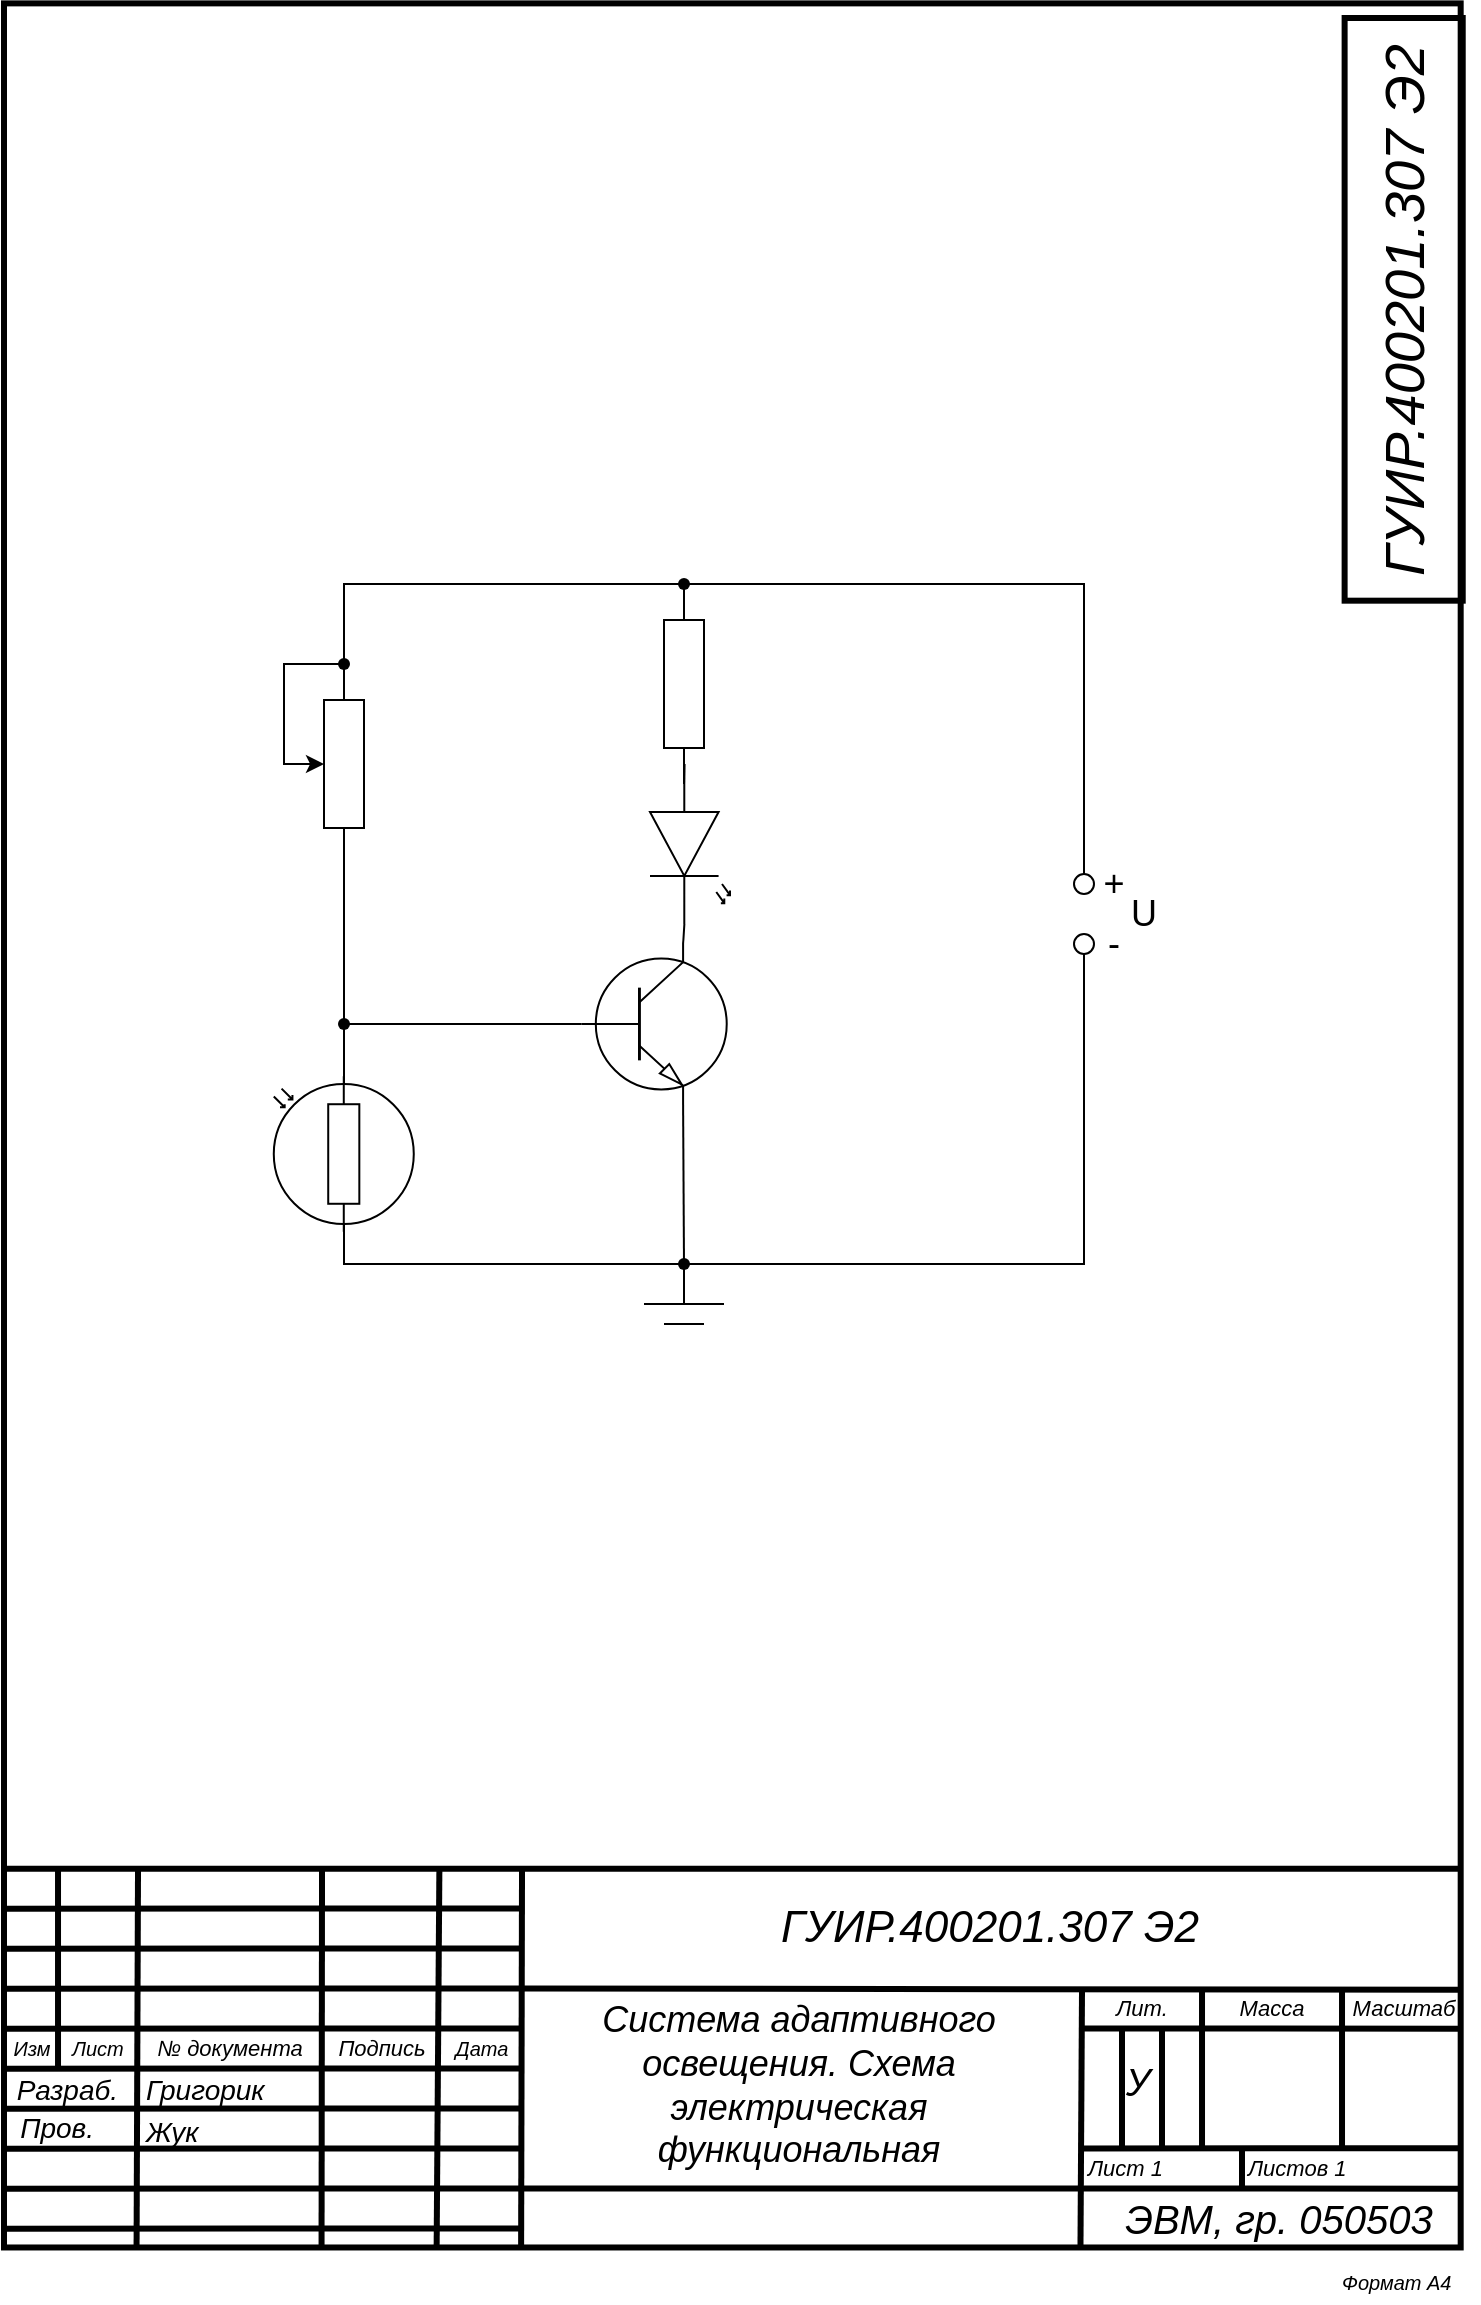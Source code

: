 <mxfile version="20.3.0" type="device"><diagram id="VF8pdzyM7ZL6L7GHboUC" name="Page-1"><mxGraphModel dx="2026" dy="1229" grid="1" gridSize="10" guides="0" tooltips="1" connect="1" arrows="1" fold="1" page="1" pageScale="1" pageWidth="827" pageHeight="1169" math="0" shadow="0"><root><mxCell id="0"/><mxCell id="1" parent="0"/><mxCell id="xArmvLwuSE5IhkVtCujg-1" value="" style="rounded=0;whiteSpace=wrap;html=1;strokeWidth=3;fillColor=none;container=0;" vertex="1" parent="1"><mxGeometry x="40.0" y="19.69" width="728.34" height="1122.05" as="geometry"/></mxCell><mxCell id="xArmvLwuSE5IhkVtCujg-2" style="vsdxID=165;edgeStyle=none;startArrow=none;endArrow=none;startSize=5;endSize=5;strokeWidth=3;strokeColor=#000000;spacingTop=-1;spacingBottom=-1;spacingLeft=-1;spacingRight=-1;verticalAlign=middle;html=1;labelBackgroundColor=#ffffff;rounded=0;" edge="1" parent="1"><mxGeometry relative="1" as="geometry"><Array as="points"/><mxPoint x="67.01" y="952.2" as="sourcePoint"/><mxPoint x="67.01" y="1052.2" as="targetPoint"/></mxGeometry></mxCell><mxCell id="xArmvLwuSE5IhkVtCujg-3" style="vsdxID=163;edgeStyle=none;startArrow=none;endArrow=none;startSize=5;endSize=5;strokeColor=#000000;spacingTop=-1;spacingBottom=-1;spacingLeft=-1;spacingRight=-1;verticalAlign=middle;html=1;labelBackgroundColor=#ffffff;rounded=0;strokeWidth=3;" edge="1" parent="1"><mxGeometry relative="1" as="geometry"><mxPoint as="offset"/><Array as="points"/><mxPoint x="41.28" y="1132.32" as="sourcePoint"/><mxPoint x="299.01" y="1132.2" as="targetPoint"/></mxGeometry></mxCell><mxCell id="xArmvLwuSE5IhkVtCujg-4" style="vsdxID=162;edgeStyle=none;startArrow=none;endArrow=none;startSize=5;endSize=5;strokeColor=#000000;spacingTop=-1;spacingBottom=-1;spacingLeft=-1;spacingRight=-1;verticalAlign=middle;html=1;labelBackgroundColor=#ffffff;rounded=0;strokeWidth=3;" edge="1" parent="1"><mxGeometry relative="1" as="geometry"><mxPoint as="offset"/><Array as="points"/><mxPoint x="41.28" y="1112.32" as="sourcePoint"/><mxPoint x="300.01" y="1112.2" as="targetPoint"/></mxGeometry></mxCell><mxCell id="xArmvLwuSE5IhkVtCujg-5" style="vsdxID=161;edgeStyle=none;startArrow=none;endArrow=none;startSize=5;endSize=5;strokeColor=#000000;spacingTop=-1;spacingBottom=-1;spacingLeft=-1;spacingRight=-1;verticalAlign=middle;html=1;labelBackgroundColor=#ffffff;rounded=0;strokeWidth=3;" edge="1" parent="1"><mxGeometry relative="1" as="geometry"><mxPoint as="offset"/><Array as="points"/><mxPoint x="41.28" y="1092.32" as="sourcePoint"/><mxPoint x="299.01" y="1092.2" as="targetPoint"/></mxGeometry></mxCell><mxCell id="xArmvLwuSE5IhkVtCujg-6" style="vsdxID=160;edgeStyle=none;startArrow=none;endArrow=none;startSize=5;endSize=5;strokeColor=#000000;spacingTop=-1;spacingBottom=-1;spacingLeft=-1;spacingRight=-1;verticalAlign=middle;html=1;labelBackgroundColor=#ffffff;rounded=0;strokeWidth=3;" edge="1" parent="1"><mxGeometry relative="1" as="geometry"><mxPoint as="offset"/><Array as="points"/><mxPoint x="41.28" y="1072.32" as="sourcePoint"/><mxPoint x="299.01" y="1072.2" as="targetPoint"/></mxGeometry></mxCell><mxCell id="xArmvLwuSE5IhkVtCujg-7" style="vsdxID=159;edgeStyle=none;startArrow=none;endArrow=none;startSize=5;endSize=5;strokeWidth=3;strokeColor=#000000;spacingTop=-1;spacingBottom=-1;spacingLeft=-1;spacingRight=-1;verticalAlign=middle;html=1;labelBackgroundColor=#ffffff;rounded=0;" edge="1" parent="1"><mxGeometry relative="1" as="geometry"><mxPoint as="offset"/><Array as="points"/><mxPoint x="41.28" y="1052.32" as="sourcePoint"/><mxPoint x="299.01" y="1052.2" as="targetPoint"/></mxGeometry></mxCell><mxCell id="xArmvLwuSE5IhkVtCujg-8" style="vsdxID=158;edgeStyle=none;startArrow=none;endArrow=none;startSize=5;endSize=5;strokeWidth=3;strokeColor=#000000;spacingTop=-1;spacingBottom=-1;spacingLeft=-1;spacingRight=-1;verticalAlign=middle;html=1;labelBackgroundColor=#ffffff;rounded=0;" edge="1" parent="1"><mxGeometry relative="1" as="geometry"><mxPoint as="offset"/><Array as="points"/><mxPoint x="41.28" y="1032.32" as="sourcePoint"/><mxPoint x="299.01" y="1032.2" as="targetPoint"/></mxGeometry></mxCell><mxCell id="xArmvLwuSE5IhkVtCujg-9" style="vsdxID=157;edgeStyle=none;startArrow=none;endArrow=none;startSize=5;endSize=5;strokeColor=#000000;spacingTop=-1;spacingBottom=-1;spacingLeft=-1;spacingRight=-1;verticalAlign=middle;html=1;labelBackgroundColor=#ffffff;rounded=0;strokeWidth=3;" edge="1" parent="1"><mxGeometry relative="1" as="geometry"><mxPoint as="offset"/><Array as="points"/><mxPoint x="41.28" y="1012.32" as="sourcePoint"/><mxPoint x="299.01" y="1012.2" as="targetPoint"/></mxGeometry></mxCell><mxCell id="xArmvLwuSE5IhkVtCujg-10" style="vsdxID=156;edgeStyle=none;startArrow=none;endArrow=none;startSize=5;endSize=5;strokeColor=#000000;spacingTop=-1;spacingBottom=-1;spacingLeft=-1;spacingRight=-1;verticalAlign=middle;html=1;labelBackgroundColor=#ffffff;rounded=0;strokeWidth=3;" edge="1" parent="1"><mxGeometry relative="1" as="geometry"><mxPoint as="offset"/><Array as="points"/><mxPoint x="41.28" y="992.32" as="sourcePoint"/><mxPoint x="299.01" y="992.2" as="targetPoint"/></mxGeometry></mxCell><mxCell id="xArmvLwuSE5IhkVtCujg-11" style="vsdxID=155;edgeStyle=none;startArrow=none;endArrow=none;startSize=5;endSize=5;strokeColor=#000000;spacingTop=-1;spacingBottom=-1;spacingLeft=-1;spacingRight=-1;verticalAlign=middle;html=1;labelBackgroundColor=#ffffff;rounded=0;strokeWidth=3;" edge="1" parent="1"><mxGeometry relative="1" as="geometry"><mxPoint as="offset"/><Array as="points"/><mxPoint x="41.28" y="972.32" as="sourcePoint"/><mxPoint x="299.01" y="972.2" as="targetPoint"/></mxGeometry></mxCell><mxCell id="xArmvLwuSE5IhkVtCujg-12" style="vsdxID=154;edgeStyle=none;startArrow=none;endArrow=none;startSize=5;endSize=5;strokeWidth=3;strokeColor=#000000;spacingTop=-1;spacingBottom=-1;spacingLeft=-1;spacingRight=-1;verticalAlign=middle;html=1;labelBackgroundColor=#ffffff;rounded=0;entryX=0.091;entryY=1;entryDx=0;entryDy=0;entryPerimeter=0;" edge="1" parent="1" target="xArmvLwuSE5IhkVtCujg-1"><mxGeometry relative="1" as="geometry"><Array as="points"/><mxPoint x="107.01" y="952.2" as="sourcePoint"/><mxPoint x="107.28" y="1157.32" as="targetPoint"/></mxGeometry></mxCell><mxCell id="xArmvLwuSE5IhkVtCujg-13" style="vsdxID=153;edgeStyle=none;startArrow=none;endArrow=none;startSize=5;endSize=5;strokeWidth=3;strokeColor=#000000;spacingTop=-1;spacingBottom=-1;spacingLeft=-1;spacingRight=-1;verticalAlign=middle;html=1;labelBackgroundColor=#ffffff;rounded=0;entryX=0.218;entryY=0.999;entryDx=0;entryDy=0;entryPerimeter=0;" edge="1" parent="1" target="xArmvLwuSE5IhkVtCujg-1"><mxGeometry relative="1" as="geometry"><Array as="points"/><mxPoint x="199.01" y="952.2" as="sourcePoint"/><mxPoint x="199.28" y="1154.32" as="targetPoint"/></mxGeometry></mxCell><mxCell id="xArmvLwuSE5IhkVtCujg-14" style="vsdxID=152;edgeStyle=none;startArrow=none;endArrow=none;startSize=5;endSize=5;strokeWidth=3;strokeColor=#000000;spacingTop=-1;spacingBottom=-1;spacingLeft=-1;spacingRight=-1;verticalAlign=middle;html=1;labelBackgroundColor=#ffffff;rounded=0;entryX=0.297;entryY=1;entryDx=0;entryDy=0;entryPerimeter=0;" edge="1" parent="1" target="xArmvLwuSE5IhkVtCujg-1"><mxGeometry relative="1" as="geometry"><Array as="points"/><mxPoint x="257.69" y="952.2" as="sourcePoint"/><mxPoint x="257.28" y="1157.32" as="targetPoint"/></mxGeometry></mxCell><mxCell id="xArmvLwuSE5IhkVtCujg-15" style="vsdxID=151;edgeStyle=none;startArrow=none;endArrow=none;startSize=5;endSize=5;strokeWidth=3;strokeColor=#000000;spacingTop=-1;spacingBottom=-1;spacingLeft=-1;spacingRight=-1;verticalAlign=middle;html=1;labelBackgroundColor=#ffffff;rounded=0;" edge="1" parent="1"><mxGeometry relative="1" as="geometry"><Array as="points"/><mxPoint x="709.01" y="1012.2" as="sourcePoint"/><mxPoint x="709.01" y="1092.2" as="targetPoint"/></mxGeometry></mxCell><mxCell id="xArmvLwuSE5IhkVtCujg-16" style="vsdxID=150;edgeStyle=none;startArrow=none;endArrow=none;startSize=5;endSize=5;strokeWidth=3;strokeColor=#000000;spacingTop=-1;spacingBottom=-1;spacingLeft=-1;spacingRight=-1;verticalAlign=middle;html=1;labelBackgroundColor=#ffffff;rounded=0;" edge="1" parent="1"><mxGeometry relative="1" as="geometry"><Array as="points"/><mxPoint x="659.01" y="1092.2" as="sourcePoint"/><mxPoint x="659.01" y="1112.2" as="targetPoint"/></mxGeometry></mxCell><mxCell id="xArmvLwuSE5IhkVtCujg-17" style="vsdxID=149;edgeStyle=none;startArrow=none;endArrow=none;startSize=5;endSize=5;strokeColor=#000000;spacingTop=-1;spacingBottom=-1;spacingLeft=-1;spacingRight=-1;verticalAlign=middle;html=1;labelBackgroundColor=#ffffff;rounded=0;strokeWidth=3;" edge="1" parent="1"><mxGeometry relative="1" as="geometry"><Array as="points"/><mxPoint x="619.01" y="1032.2" as="sourcePoint"/><mxPoint x="619.01" y="1092.2" as="targetPoint"/></mxGeometry></mxCell><mxCell id="xArmvLwuSE5IhkVtCujg-18" style="vsdxID=148;edgeStyle=none;startArrow=none;endArrow=none;startSize=5;endSize=5;strokeColor=#000000;spacingTop=-1;spacingBottom=-1;spacingLeft=-1;spacingRight=-1;verticalAlign=middle;html=1;labelBackgroundColor=#ffffff;rounded=0;strokeWidth=3;" edge="1" parent="1"><mxGeometry relative="1" as="geometry"><Array as="points"/><mxPoint x="599.01" y="1032.2" as="sourcePoint"/><mxPoint x="599.01" y="1092.2" as="targetPoint"/></mxGeometry></mxCell><mxCell id="xArmvLwuSE5IhkVtCujg-19" style="vsdxID=147;edgeStyle=none;startArrow=none;endArrow=none;startSize=5;endSize=5;strokeWidth=3;strokeColor=#000000;spacingTop=-1;spacingBottom=-1;spacingLeft=-1;spacingRight=-1;verticalAlign=middle;html=1;labelBackgroundColor=#ffffff;rounded=0;" edge="1" parent="1"><mxGeometry relative="1" as="geometry"><Array as="points"/><mxPoint x="639.01" y="1012.2" as="sourcePoint"/><mxPoint x="639.01" y="1092.2" as="targetPoint"/></mxGeometry></mxCell><mxCell id="xArmvLwuSE5IhkVtCujg-20" style="vsdxID=146;edgeStyle=none;startArrow=none;endArrow=none;startSize=5;endSize=5;strokeWidth=3;strokeColor=#000000;spacingTop=-1;spacingBottom=-1;spacingLeft=-1;spacingRight=-1;verticalAlign=middle;html=1;labelBackgroundColor=#ffffff;rounded=0;entryX=0.929;entryY=-0.131;entryDx=0;entryDy=0;entryPerimeter=0;" edge="1" parent="1" target="xArmvLwuSE5IhkVtCujg-35"><mxGeometry relative="1" as="geometry"><mxPoint as="offset"/><Array as="points"/><mxPoint x="579.01" y="1092.2" as="sourcePoint"/><mxPoint x="779.01" y="1092.2" as="targetPoint"/></mxGeometry></mxCell><mxCell id="xArmvLwuSE5IhkVtCujg-21" style="vsdxID=145;edgeStyle=none;startArrow=none;endArrow=none;startSize=5;endSize=5;strokeWidth=3;strokeColor=#000000;spacingTop=-1;spacingBottom=-1;spacingLeft=-1;spacingRight=-1;verticalAlign=middle;html=1;labelBackgroundColor=#ffffff;rounded=0;" edge="1" parent="1"><mxGeometry relative="1" as="geometry"><mxPoint as="offset"/><Array as="points"/><mxPoint x="579.01" y="1032.2" as="sourcePoint"/><mxPoint x="769.28" y="1032.32" as="targetPoint"/></mxGeometry></mxCell><mxCell id="xArmvLwuSE5IhkVtCujg-22" style="vsdxID=144;edgeStyle=none;startArrow=none;endArrow=none;startSize=5;endSize=5;strokeWidth=3;strokeColor=#000000;spacingTop=-1;spacingBottom=-1;spacingLeft=-1;spacingRight=-1;verticalAlign=middle;html=1;labelBackgroundColor=#ffffff;rounded=0;entryX=0.739;entryY=0.999;entryDx=0;entryDy=0;entryPerimeter=0;" edge="1" parent="1" target="xArmvLwuSE5IhkVtCujg-1"><mxGeometry relative="1" as="geometry"><Array as="points"/><mxPoint x="579.01" y="1012.2" as="sourcePoint"/><mxPoint x="579.28" y="1157.32" as="targetPoint"/></mxGeometry></mxCell><mxCell id="xArmvLwuSE5IhkVtCujg-23" style="vsdxID=143;edgeStyle=none;startArrow=none;endArrow=none;startSize=5;endSize=5;strokeWidth=3;strokeColor=#000000;spacingTop=-1;spacingBottom=-1;spacingLeft=-1;spacingRight=-1;verticalAlign=middle;html=1;labelBackgroundColor=#ffffff;rounded=0;" edge="1" parent="1"><mxGeometry relative="1" as="geometry"><Array as="points"/><mxPoint x="769.28" y="1112.32" as="sourcePoint"/><mxPoint x="300.01" y="1112.2" as="targetPoint"/></mxGeometry></mxCell><mxCell id="xArmvLwuSE5IhkVtCujg-24" style="vsdxID=142;edgeStyle=none;startArrow=none;endArrow=none;startSize=5;endSize=5;strokeWidth=3;strokeColor=#000000;spacingTop=-1;spacingBottom=-1;spacingLeft=-1;spacingRight=-1;verticalAlign=middle;html=1;labelBackgroundColor=#ffffff;rounded=0;entryX=0.355;entryY=1;entryDx=0;entryDy=0;entryPerimeter=0;" edge="1" parent="1" target="xArmvLwuSE5IhkVtCujg-1"><mxGeometry relative="1" as="geometry"><Array as="points"/><mxPoint x="299.01" y="952.2" as="sourcePoint"/><mxPoint x="299.28" y="1157.32" as="targetPoint"/></mxGeometry></mxCell><mxCell id="xArmvLwuSE5IhkVtCujg-25" style="vsdxID=141;edgeStyle=none;startArrow=none;endArrow=none;startSize=5;endSize=5;strokeWidth=3;strokeColor=#000000;spacingTop=-1;spacingBottom=-1;spacingLeft=-1;spacingRight=-1;verticalAlign=middle;html=1;labelBackgroundColor=#ffffff;rounded=0;exitX=0.998;exitY=1.028;exitDx=0;exitDy=0;exitPerimeter=0;" edge="1" parent="1" source="xArmvLwuSE5IhkVtCujg-43"><mxGeometry relative="1" as="geometry"><Array as="points"/><mxPoint x="779.01" y="1012.2" as="sourcePoint"/><mxPoint x="299.01" y="1012.2" as="targetPoint"/></mxGeometry></mxCell><mxCell id="xArmvLwuSE5IhkVtCujg-26" value="&lt;font style=&quot;font-family: &amp;#34;arial&amp;#34; ; color: rgb(0 , 0 , 0) ; direction: ltr ; letter-spacing: 0px ; line-height: 120% ; opacity: 1&quot;&gt;&lt;i&gt;&lt;font style=&quot;font-size: 10px&quot;&gt;Изм&lt;/font&gt;&lt;br&gt;&lt;/i&gt;&lt;/font&gt;" style="verticalAlign=middle;align=center;vsdxID=166;fillColor=none;gradientColor=none;shape=stencil(nZBLDoAgDERP0z3SIyjew0SURgSD+Lu9kMZoXLhwN9O+tukAlrNpJg1SzDH4QW/URgNYgZTkjA4UkwJUgGXng+6DX1zLfmoymdXo17xh5zmRJ6Q42BWCfc2oJfdAr+Yv+AP9Cb7OJ3H/2JG1HNGz/84klThPVCc=);strokeColor=none;strokeWidth=3;spacingTop=-1;spacingBottom=-1;spacingLeft=-1;spacingRight=-1;labelBackgroundColor=none;rounded=0;html=1;whiteSpace=wrap;" vertex="1" parent="1"><mxGeometry x="40.01" y="1034.2" width="28" height="16" as="geometry"/></mxCell><mxCell id="xArmvLwuSE5IhkVtCujg-27" value="&lt;font style=&quot;font-family: &amp;#34;arial&amp;#34; ; color: rgb(0 , 0 , 0) ; direction: ltr ; letter-spacing: 0px ; line-height: 120% ; opacity: 1&quot;&gt;&lt;i&gt;&lt;font style=&quot;font-size: 10px&quot;&gt;Лист&lt;/font&gt;&lt;br&gt;&lt;/i&gt;&lt;/font&gt;" style="verticalAlign=middle;align=center;vsdxID=167;fillColor=none;gradientColor=none;shape=stencil(nZBLDoAgDERP0z3SIyjew0SURgSD+Lu9kMZoXLhwN9O+tukAlrNpJg1SzDH4QW/URgNYgZTkjA4UkwJUgGXng+6DX1zLfmoymdXo17xh5zmRJ6Q42BWCfc2oJfdAr+Yv+AP9Cb7OJ3H/2JG1HNGz/84klThPVCc=);strokeColor=none;strokeWidth=3;spacingTop=-1;spacingBottom=-1;spacingLeft=-1;spacingRight=-1;labelBackgroundColor=none;rounded=0;html=1;whiteSpace=wrap;" vertex="1" parent="1"><mxGeometry x="69.01" y="1034.2" width="36" height="16" as="geometry"/></mxCell><mxCell id="xArmvLwuSE5IhkVtCujg-28" value="&lt;font style=&quot;font-size:11px;font-family:Arial;color:#000000;direction:ltr;letter-spacing:0px;line-height:120%;opacity:1&quot;&gt;&lt;i&gt;№ документа&lt;br/&gt;&lt;/i&gt;&lt;/font&gt;" style="verticalAlign=middle;align=center;vsdxID=168;fillColor=none;gradientColor=none;shape=stencil(nZBLDoAgDERP0z3SIyjew0SURgSD+Lu9kMZoXLhwN9O+tukAlrNpJg1SzDH4QW/URgNYgZTkjA4UkwJUgGXng+6DX1zLfmoymdXo17xh5zmRJ6Q42BWCfc2oJfdAr+Yv+AP9Cb7OJ3H/2JG1HNGz/84klThPVCc=);strokeColor=none;strokeWidth=3;spacingTop=-1;spacingBottom=-1;spacingLeft=-1;spacingRight=-1;labelBackgroundColor=none;rounded=0;html=1;whiteSpace=wrap;" vertex="1" parent="1"><mxGeometry x="109.01" y="1034.2" width="88" height="16" as="geometry"/></mxCell><mxCell id="xArmvLwuSE5IhkVtCujg-29" value="&lt;font style=&quot;font-size:11px;font-family:Arial;color:#000000;direction:ltr;letter-spacing:0px;line-height:120%;opacity:1&quot;&gt;&lt;i&gt;Подпись&lt;br/&gt;&lt;/i&gt;&lt;/font&gt;" style="verticalAlign=middle;align=center;vsdxID=169;fillColor=none;gradientColor=none;shape=stencil(nZBLDoAgDERP0z3SIyjew0SURgSD+Lu9kMZoXLhwN9O+tukAlrNpJg1SzDH4QW/URgNYgZTkjA4UkwJUgGXng+6DX1zLfmoymdXo17xh5zmRJ6Q42BWCfc2oJfdAr+Yv+AP9Cb7OJ3H/2JG1HNGz/84klThPVCc=);strokeColor=none;strokeWidth=3;spacingTop=-1;spacingBottom=-1;spacingLeft=-1;spacingRight=-1;labelBackgroundColor=none;rounded=0;html=1;whiteSpace=wrap;" vertex="1" parent="1"><mxGeometry x="201.01" y="1034.2" width="56" height="16" as="geometry"/></mxCell><mxCell id="xArmvLwuSE5IhkVtCujg-30" value="&lt;font style=&quot;font-family: &amp;#34;arial&amp;#34; ; color: rgb(0 , 0 , 0) ; direction: ltr ; letter-spacing: 0px ; line-height: 120% ; opacity: 1&quot;&gt;&lt;i&gt;&lt;font style=&quot;font-size: 10px&quot;&gt;Дата&lt;/font&gt;&lt;br&gt;&lt;/i&gt;&lt;/font&gt;" style="verticalAlign=middle;align=center;vsdxID=170;fillColor=none;gradientColor=none;shape=stencil(nZBLDoAgDERP0z3SIyjew0SURgSD+Lu9kMZoXLhwN9O+tukAlrNpJg1SzDH4QW/URgNYgZTkjA4UkwJUgGXng+6DX1zLfmoymdXo17xh5zmRJ6Q42BWCfc2oJfdAr+Yv+AP9Cb7OJ3H/2JG1HNGz/84klThPVCc=);strokeColor=none;strokeWidth=3;spacingTop=-1;spacingBottom=-1;spacingLeft=-1;spacingRight=-1;labelBackgroundColor=none;rounded=0;html=1;whiteSpace=wrap;" vertex="1" parent="1"><mxGeometry x="261.01" y="1034.2" width="36" height="16" as="geometry"/></mxCell><mxCell id="xArmvLwuSE5IhkVtCujg-31" value="&lt;p style=&quot;align:center;margin-left:0;margin-right:0;margin-top:0px;margin-bottom:0px;text-indent:0;valign:middle;direction:ltr;&quot;&gt;&lt;font style=&quot;font-size:11px;font-family:Arial;color:#000000;direction:ltr;letter-spacing:0px;line-height:120%;opacity:1&quot;&gt;&lt;i&gt;Лит&lt;/i&gt;&lt;/font&gt;&lt;font style=&quot;font-size:11px;font-family:Arial;color:#000000;direction:ltr;letter-spacing:0px;line-height:120%;opacity:1&quot;&gt;&lt;i&gt;.&lt;br/&gt;&lt;/i&gt;&lt;/font&gt;&lt;/p&gt;" style="verticalAlign=middle;align=center;vsdxID=171;fillColor=none;gradientColor=none;shape=stencil(nZBLDoAgDERP0z3SIyjew0SURgSD+Lu9kMZoXLhwN9O+tukAlrNpJg1SzDH4QW/URgNYgZTkjA4UkwJUgGXng+6DX1zLfmoymdXo17xh5zmRJ6Q42BWCfc2oJfdAr+Yv+AP9Cb7OJ3H/2JG1HNGz/84klThPVCc=);strokeColor=none;strokeWidth=3;spacingTop=-1;spacingBottom=-1;spacingLeft=-1;spacingRight=-1;labelBackgroundColor=none;rounded=0;html=1;whiteSpace=wrap;" vertex="1" parent="1"><mxGeometry x="581.01" y="1014.2" width="56" height="16" as="geometry"/></mxCell><mxCell id="xArmvLwuSE5IhkVtCujg-32" value="&lt;font style=&quot;font-size:11px;font-family:Arial;color:#000000;direction:ltr;letter-spacing:0px;line-height:120%;opacity:1&quot;&gt;&lt;i&gt;Масса&lt;br/&gt;&lt;/i&gt;&lt;/font&gt;" style="verticalAlign=middle;align=center;vsdxID=172;fillColor=none;gradientColor=none;shape=stencil(nZBLDoAgDERP0z3SIyjew0SURgSD+Lu9kMZoXLhwN9O+tukAlrNpJg1SzDH4QW/URgNYgZTkjA4UkwJUgGXng+6DX1zLfmoymdXo17xh5zmRJ6Q42BWCfc2oJfdAr+Yv+AP9Cb7OJ3H/2JG1HNGz/84klThPVCc=);strokeColor=none;strokeWidth=3;spacingTop=-1;spacingBottom=-1;spacingLeft=-1;spacingRight=-1;labelBackgroundColor=none;rounded=0;html=1;whiteSpace=wrap;" vertex="1" parent="1"><mxGeometry x="641.01" y="1014.2" width="66" height="16" as="geometry"/></mxCell><mxCell id="xArmvLwuSE5IhkVtCujg-33" value="&lt;font style=&quot;font-size:11px;font-family:Arial;color:#000000;direction:ltr;letter-spacing:0px;line-height:120%;opacity:1&quot;&gt;&lt;i&gt;Масштаб&lt;br/&gt;&lt;/i&gt;&lt;/font&gt;" style="verticalAlign=middle;align=center;vsdxID=173;fillColor=none;gradientColor=none;shape=stencil(nZBLDoAgDERP0z3SIyjew0SURgSD+Lu9kMZoXLhwN9O+tukAlrNpJg1SzDH4QW/URgNYgZTkjA4UkwJUgGXng+6DX1zLfmoymdXo17xh5zmRJ6Q42BWCfc2oJfdAr+Yv+AP9Cb7OJ3H/2JG1HNGz/84klThPVCc=);strokeColor=none;strokeWidth=3;spacingTop=-1;spacingBottom=-1;spacingLeft=-1;spacingRight=-1;labelBackgroundColor=none;rounded=0;html=1;whiteSpace=wrap;" vertex="1" parent="1"><mxGeometry x="711.01" y="1014.2" width="58.35" height="16" as="geometry"/></mxCell><mxCell id="xArmvLwuSE5IhkVtCujg-34" value="&lt;p style=&quot;margin-left: 0 ; margin-right: 0 ; margin-top: 0px ; margin-bottom: 0px ; text-indent: 0 ; direction: ltr&quot;&gt;&lt;font style=&quot;font-size: 11px ; font-family: &amp;#34;arial&amp;#34; ; color: #000000 ; direction: ltr ; letter-spacing: 0px ; line-height: 120% ; opacity: 1&quot;&gt;&lt;i&gt;Лист 1&lt;/i&gt;&lt;/font&gt;&lt;font style=&quot;font-size: 11px ; font-family: &amp;#34;arial&amp;#34; ; color: #000000 ; direction: ltr ; letter-spacing: 0px ; line-height: 120% ; opacity: 1&quot;&gt;&lt;i&gt;&amp;nbsp;&lt;br&gt;&lt;/i&gt;&lt;/font&gt;&lt;/p&gt;" style="verticalAlign=middle;align=left;vsdxID=174;fillColor=none;gradientColor=none;shape=stencil(nZBLDoAgDERP0z3SIyjew0SURgSD+Lu9kMZoXLhwN9O+tukAlrNpJg1SzDH4QW/URgNYgZTkjA4UkwJUgGXng+6DX1zLfmoymdXo17xh5zmRJ6Q42BWCfc2oJfdAr+Yv+AP9Cb7OJ3H/2JG1HNGz/84klThPVCc=);strokeColor=none;strokeWidth=3;spacingTop=-1;spacingBottom=-1;spacingLeft=-1;spacingRight=-1;labelBackgroundColor=none;rounded=0;html=1;whiteSpace=wrap;" vertex="1" parent="1"><mxGeometry x="581.01" y="1094.2" width="132.8" height="16" as="geometry"/></mxCell><mxCell id="xArmvLwuSE5IhkVtCujg-35" value="&lt;p style=&quot;align:left;margin-left:0;margin-right:0;margin-top:0px;margin-bottom:0px;text-indent:0;valign:middle;direction:ltr;&quot;&gt;&lt;font style=&quot;font-size:11px;font-family:Arial;color:#000000;direction:ltr;letter-spacing:0px;line-height:120%;opacity:1&quot;&gt;&lt;i&gt;Листов             1&lt;/i&gt;&lt;/font&gt;&lt;font style=&quot;font-size:11px;font-family:Arial;color:#000000;direction:ltr;letter-spacing:0px;line-height:120%;opacity:1&quot;&gt;&lt;i&gt;&lt;br/&gt;&lt;/i&gt;&lt;/font&gt;&lt;/p&gt;" style="verticalAlign=middle;align=left;vsdxID=175;fillColor=none;gradientColor=none;shape=stencil(nZBLDoAgDERP0z3SIyjew0SURgSD+Lu9kMZoXLhwN9O+tukAlrNpJg1SzDH4QW/URgNYgZTkjA4UkwJUgGXng+6DX1zLfmoymdXo17xh5zmRJ6Q42BWCfc2oJfdAr+Yv+AP9Cb7OJ3H/2JG1HNGz/84klThPVCc=);strokeColor=none;strokeWidth=3;spacingTop=-1;spacingBottom=-1;spacingLeft=-1;spacingRight=-1;labelBackgroundColor=none;rounded=0;html=1;whiteSpace=wrap;" vertex="1" parent="1"><mxGeometry x="661.01" y="1094.2" width="116" height="16" as="geometry"/></mxCell><mxCell id="xArmvLwuSE5IhkVtCujg-36" value="&lt;p style=&quot;margin-left: 0 ; margin-right: 0 ; margin-top: 0px ; margin-bottom: 0px ; text-indent: 0 ; direction: ltr&quot;&gt;&lt;font style=&quot;font-family: &amp;#34;arial&amp;#34; ; color: rgb(0 , 0 , 0) ; direction: ltr ; letter-spacing: 0px ; line-height: 120% ; opacity: 1&quot;&gt;&lt;i&gt;&lt;font style=&quot;font-size: 14px&quot;&gt;Григорик&lt;/font&gt;&lt;br&gt;&lt;/i&gt;&lt;/font&gt;&lt;/p&gt;" style="verticalAlign=middle;align=left;vsdxID=176;fillColor=none;gradientColor=none;shape=stencil(nZBLDoAgDERP0z3SIyjew0SURgSD+Lu9kMZoXLhwN9O+tukAlrNpJg1SzDH4QW/URgNYgZTkjA4UkwJUgGXng+6DX1zLfmoymdXo17xh5zmRJ6Q42BWCfc2oJfdAr+Yv+AP9Cb7OJ3H/2JG1HNGz/84klThPVCc=);strokeColor=none;strokeWidth=3;spacingTop=-1;spacingBottom=-1;spacingLeft=-1;spacingRight=-1;labelBackgroundColor=none;rounded=0;html=1;whiteSpace=wrap;" vertex="1" parent="1"><mxGeometry x="110.01" y="1051.2" width="88" height="24" as="geometry"/></mxCell><mxCell id="xArmvLwuSE5IhkVtCujg-37" value="&lt;p style=&quot;align:right;margin-left:0;margin-right:0;margin-top:0px;margin-bottom:0px;text-indent:0;valign:middle;direction:ltr;&quot;&gt;&lt;font style=&quot;font-size:14px;font-family:Arial;color:#000000;direction:ltr;letter-spacing:0px;line-height:120%;opacity:1&quot;&gt;&lt;i&gt;Пров.&lt;br/&gt;&lt;/i&gt;&lt;/font&gt;&lt;/p&gt;" style="verticalAlign=middle;align=right;vsdxID=177;fillColor=none;gradientColor=none;shape=stencil(nZBLDoAgDERP0z3SIyjew0SURgSD+Lu9kMZoXLhwN9O+tukAlrNpJg1SzDH4QW/URgNYgZTkjA4UkwJUgGXng+6DX1zLfmoymdXo17xh5zmRJ6Q42BWCfc2oJfdAr+Yv+AP9Cb7OJ3H/2JG1HNGz/84klThPVCc=);strokeColor=none;strokeWidth=3;spacingTop=-1;spacingBottom=-1;spacingLeft=-1;spacingRight=-1;labelBackgroundColor=none;rounded=0;html=1;whiteSpace=wrap;" vertex="1" parent="1"><mxGeometry x="40.01" y="1070.31" width="46" height="23" as="geometry"/></mxCell><mxCell id="xArmvLwuSE5IhkVtCujg-38" value="&lt;p style=&quot;margin-left: 0 ; margin-right: 0 ; margin-top: 0px ; margin-bottom: 0px ; text-indent: 0 ; direction: ltr&quot;&gt;&lt;font style=&quot;font-family: &amp;#34;arial&amp;#34; ; color: rgb(0 , 0 , 0) ; direction: ltr ; letter-spacing: 0px ; line-height: 120% ; opacity: 1&quot;&gt;&lt;i&gt;&lt;font style=&quot;font-size: 14px&quot;&gt;Разраб.&lt;/font&gt;&lt;br&gt;&lt;/i&gt;&lt;/font&gt;&lt;/p&gt;" style="verticalAlign=middle;align=right;vsdxID=178;fillColor=none;gradientColor=none;shape=stencil(nZBLDoAgDERP0z3SIyjew0SURgSD+Lu9kMZoXLhwN9O+tukAlrNpJg1SzDH4QW/URgNYgZTkjA4UkwJUgGXng+6DX1zLfmoymdXo17xh5zmRJ6Q42BWCfc2oJfdAr+Yv+AP9Cb7OJ3H/2JG1HNGz/84klThPVCc=);strokeColor=none;strokeWidth=3;spacingTop=-1;spacingBottom=-1;spacingLeft=-1;spacingRight=-1;labelBackgroundColor=none;rounded=0;html=1;whiteSpace=wrap;" vertex="1" parent="1"><mxGeometry x="41.01" y="1054.2" width="57.05" height="17" as="geometry"/></mxCell><mxCell id="xArmvLwuSE5IhkVtCujg-39" value="&lt;p style=&quot;margin-left: 0 ; margin-right: 0 ; margin-top: 0px ; margin-bottom: 0px ; text-indent: 0 ; direction: ltr&quot;&gt;&lt;font face=&quot;arial&quot;&gt;&lt;span style=&quot;font-size: 14px;&quot;&gt;&lt;i&gt;Жук&lt;/i&gt;&lt;/span&gt;&lt;/font&gt;&lt;/p&gt;" style="verticalAlign=middle;align=left;vsdxID=179;fillColor=none;gradientColor=none;shape=stencil(nZBLDoAgDERP0z3SIyjew0SURgSD+Lu9kMZoXLhwN9O+tukAlrNpJg1SzDH4QW/URgNYgZTkjA4UkwJUgGXng+6DX1zLfmoymdXo17xh5zmRJ6Q42BWCfc2oJfdAr+Yv+AP9Cb7OJ3H/2JG1HNGz/84klThPVCc=);strokeColor=none;strokeWidth=3;spacingTop=-1;spacingBottom=-1;spacingLeft=-1;spacingRight=-1;labelBackgroundColor=none;rounded=0;html=1;whiteSpace=wrap;" vertex="1" parent="1"><mxGeometry x="110.01" y="1074.2" width="64" height="20" as="geometry"/></mxCell><mxCell id="xArmvLwuSE5IhkVtCujg-40" value="&lt;p style=&quot;margin-left: 0 ; margin-right: 0 ; margin-top: 0px ; margin-bottom: 0px ; text-indent: 0 ; direction: ltr&quot;&gt;&lt;font style=&quot;font-family: &amp;#34;arial&amp;#34; ; color: rgb(0 , 0 , 0) ; direction: ltr ; letter-spacing: 0px ; line-height: 120% ; opacity: 1&quot; size=&quot;1&quot;&gt;&lt;i style=&quot;font-size: 20px&quot;&gt;ЭВМ, гр. 050503&lt;/i&gt;&lt;/font&gt;&lt;font style=&quot;font-size: 19px ; font-family: &amp;#34;arial&amp;#34; ; color: #000000 ; direction: ltr ; letter-spacing: 0px ; line-height: 120% ; opacity: 1&quot;&gt;&lt;i&gt;&lt;br&gt;&lt;/i&gt;&lt;/font&gt;&lt;/p&gt;" style="verticalAlign=middle;align=center;vsdxID=180;fillColor=none;gradientColor=none;shape=stencil(nZBLDoAgDERP0z3SIyjew0SURgSD+Lu9kMZoXLhwN9O+tukAlrNpJg1SzDH4QW/URgNYgZTkjA4UkwJUgGXng+6DX1zLfmoymdXo17xh5zmRJ6Q42BWCfc2oJfdAr+Yv+AP9Cb7OJ3H/2JG1HNGz/84klThPVCc=);strokeColor=none;strokeWidth=3;spacingTop=-1;spacingBottom=-1;spacingLeft=-1;spacingRight=-1;labelBackgroundColor=none;rounded=0;html=1;whiteSpace=wrap;" vertex="1" parent="1"><mxGeometry x="581.01" y="1109.68" width="193" height="39.37" as="geometry"/></mxCell><mxCell id="xArmvLwuSE5IhkVtCujg-41" value="&lt;font style=&quot;font-size:19px;font-family:Arial;color:#000000;direction:ltr;letter-spacing:0px;line-height:120%;opacity:1&quot;&gt;&lt;i&gt;У&lt;br&gt;&lt;/i&gt;&lt;/font&gt;" style="verticalAlign=middle;align=left;vsdxID=441;fillColor=none;gradientColor=none;shape=stencil(nZBLDoAgDERP0z3SIyjew0SURgSD+Lu9kMZoXLhwN9O+tukAlrNpJg1SzDH4QW/URgNYgZTkjA4UkwJUgGXng+6DX1zLfmoymdXo17xh5zmRJ6Q42BWCfc2oJfdAr+Yv+AP9Cb7OJ3H/2JG1HNGz/84klThPVCc=);strokeColor=none;strokeWidth=3;spacingTop=-1;spacingBottom=-1;spacingLeft=-1;spacingRight=-1;labelBackgroundColor=none;rounded=0;html=1;whiteSpace=wrap;" vertex="1" parent="1"><mxGeometry x="600.01" y="1052.2" width="20" height="16" as="geometry"/></mxCell><mxCell id="xArmvLwuSE5IhkVtCujg-42" value="&lt;font face=&quot;arial&quot; style=&quot;font-size: 18px;&quot;&gt;&lt;span style=&quot;font-size: 18px;&quot;&gt;&lt;i style=&quot;font-size: 18px;&quot;&gt;Система адаптивного освещения. Схема электрическая функциональная&lt;/i&gt;&lt;/span&gt;&lt;/font&gt;" style="text;whiteSpace=wrap;html=1;fontSize=18;fontFamily=Verdana;align=center;labelBackgroundColor=none;verticalAlign=middle;strokeWidth=3;fillColor=none;" vertex="1" parent="1"><mxGeometry x="300.01" y="1011.25" width="275" height="100" as="geometry"/></mxCell><mxCell id="xArmvLwuSE5IhkVtCujg-43" value="&lt;i&gt;&lt;font style=&quot;font-size: 22px&quot;&gt;ГУИР.400201.307 Э2&lt;/font&gt;&lt;/i&gt;" style="text;whiteSpace=wrap;align=center;html=1;verticalAlign=middle;" vertex="1" parent="1"><mxGeometry x="296.92" y="952.2" width="472.44" height="59.06" as="geometry"/></mxCell><mxCell id="xArmvLwuSE5IhkVtCujg-44" value="" style="endArrow=none;html=1;strokeWidth=3;" edge="1" parent="1"><mxGeometry width="50" height="50" relative="1" as="geometry"><mxPoint x="41.28" y="952.32" as="sourcePoint"/><mxPoint x="769.28" y="952.32" as="targetPoint"/></mxGeometry></mxCell><mxCell id="xArmvLwuSE5IhkVtCujg-45" value="&lt;i style=&quot;color: rgb(0 , 0 , 0) ; font-weight: 400 ; letter-spacing: normal ; text-align: center ; text-indent: 0px ; text-transform: none ; word-spacing: 0px ; font-family: &amp;quot;arial&amp;quot; ; font-size: 28px&quot;&gt;ГУИР.400201.307 Э2&lt;br&gt;&lt;/i&gt;" style="rounded=0;whiteSpace=wrap;html=1;strokeWidth=3;horizontal=0;fillColor=none;verticalAlign=middle;" vertex="1" parent="1"><mxGeometry x="710.31" y="27.0" width="59.05" height="291.34" as="geometry"/></mxCell><mxCell id="xArmvLwuSE5IhkVtCujg-46" value="&lt;i style=&quot;font-family: &amp;#34;arial&amp;#34; ; font-weight: 400 ; letter-spacing: normal ; text-align: right ; text-indent: 0px ; text-transform: none ; word-spacing: 0px&quot;&gt;&lt;font style=&quot;font-size: 10px&quot;&gt;Формат А4&lt;/font&gt;&lt;/i&gt;" style="text;whiteSpace=wrap;html=1;fontSize=7;fontFamily=Verdana;labelBackgroundColor=none;verticalAlign=middle;" vertex="1" parent="1"><mxGeometry x="707.01" y="1149.05" width="59.05" height="19.68" as="geometry"/></mxCell><mxCell id="xArmvLwuSE5IhkVtCujg-48" value="" style="pointerEvents=1;verticalLabelPosition=bottom;shadow=0;dashed=0;align=center;html=1;verticalAlign=top;shape=mxgraph.electrical.resistors.resistor_1;rotation=-90;" vertex="1" parent="1"><mxGeometry x="330" y="350" width="100" height="20" as="geometry"/></mxCell><mxCell id="xArmvLwuSE5IhkVtCujg-49" value="" style="verticalLabelPosition=bottom;shadow=0;dashed=0;align=center;html=1;verticalAlign=top;shape=mxgraph.electrical.opto_electronics.led_2;pointerEvents=1;rotation=90;" vertex="1" parent="1"><mxGeometry x="343" y="420" width="80" height="40" as="geometry"/></mxCell><mxCell id="xArmvLwuSE5IhkVtCujg-51" value="" style="endArrow=none;html=1;rounded=0;exitX=0;exitY=0.57;exitDx=0;exitDy=0;exitPerimeter=0;entryX=0;entryY=0.5;entryDx=0;entryDy=0;entryPerimeter=0;" edge="1" parent="1" source="xArmvLwuSE5IhkVtCujg-49" target="xArmvLwuSE5IhkVtCujg-48"><mxGeometry width="50" height="50" relative="1" as="geometry"><mxPoint x="450" y="440" as="sourcePoint"/><mxPoint x="500" y="390" as="targetPoint"/></mxGeometry></mxCell><mxCell id="xArmvLwuSE5IhkVtCujg-53" value="" style="endArrow=none;html=1;rounded=0;exitX=1;exitY=0.57;exitDx=0;exitDy=0;exitPerimeter=0;entryX=0.7;entryY=0;entryDx=0;entryDy=0;entryPerimeter=0;" edge="1" parent="1" source="xArmvLwuSE5IhkVtCujg-49" target="xArmvLwuSE5IhkVtCujg-55"><mxGeometry width="50" height="50" relative="1" as="geometry"><mxPoint x="470" y="560" as="sourcePoint"/><mxPoint x="379.818" y="497" as="targetPoint"/></mxGeometry></mxCell><mxCell id="xArmvLwuSE5IhkVtCujg-55" value="" style="verticalLabelPosition=bottom;shadow=0;dashed=0;align=center;html=1;verticalAlign=top;shape=mxgraph.electrical.transistors.npn_transistor_1;fillColor=default;" vertex="1" parent="1"><mxGeometry x="325" y="490" width="80" height="80" as="geometry"/></mxCell><mxCell id="xArmvLwuSE5IhkVtCujg-56" value="" style="ellipse;whiteSpace=wrap;html=1;aspect=fixed;fillColor=default;" vertex="1" parent="1"><mxGeometry x="575" y="455" width="10" height="10" as="geometry"/></mxCell><mxCell id="xArmvLwuSE5IhkVtCujg-57" value="" style="endArrow=none;html=1;rounded=0;exitX=0.5;exitY=0;exitDx=0;exitDy=0;entryX=1;entryY=0.5;entryDx=0;entryDy=0;entryPerimeter=0;" edge="1" parent="1" source="xArmvLwuSE5IhkVtCujg-56" target="xArmvLwuSE5IhkVtCujg-48"><mxGeometry width="50" height="50" relative="1" as="geometry"><mxPoint x="520" y="330" as="sourcePoint"/><mxPoint x="570" y="280" as="targetPoint"/><Array as="points"><mxPoint x="580" y="310"/></Array></mxGeometry></mxCell><mxCell id="xArmvLwuSE5IhkVtCujg-58" value="" style="ellipse;whiteSpace=wrap;html=1;aspect=fixed;fillColor=default;" vertex="1" parent="1"><mxGeometry x="575" y="485" width="10" height="10" as="geometry"/></mxCell><mxCell id="xArmvLwuSE5IhkVtCujg-59" value="" style="endArrow=none;html=1;rounded=0;entryX=0.5;entryY=1;entryDx=0;entryDy=0;exitX=0;exitY=0.5;exitDx=0;exitDy=0;exitPerimeter=0;" edge="1" parent="1" source="xArmvLwuSE5IhkVtCujg-66" target="xArmvLwuSE5IhkVtCujg-58"><mxGeometry width="50" height="50" relative="1" as="geometry"><mxPoint x="210" y="650" as="sourcePoint"/><mxPoint x="540" y="520" as="targetPoint"/><Array as="points"><mxPoint x="210" y="650"/><mxPoint x="580" y="650"/></Array></mxGeometry></mxCell><mxCell id="xArmvLwuSE5IhkVtCujg-60" value="" style="shape=waypoint;sketch=0;fillStyle=solid;size=6;pointerEvents=1;points=[];fillColor=none;resizable=0;rotatable=0;perimeter=centerPerimeter;snapToPoint=1;" vertex="1" parent="1"><mxGeometry x="360" y="630" width="40" height="40" as="geometry"/></mxCell><mxCell id="xArmvLwuSE5IhkVtCujg-61" value="" style="endArrow=none;html=1;rounded=0;entryX=0.7;entryY=1;entryDx=0;entryDy=0;entryPerimeter=0;" edge="1" parent="1" target="xArmvLwuSE5IhkVtCujg-55"><mxGeometry width="50" height="50" relative="1" as="geometry"><mxPoint x="380" y="650" as="sourcePoint"/><mxPoint x="400" y="610" as="targetPoint"/></mxGeometry></mxCell><mxCell id="xArmvLwuSE5IhkVtCujg-62" value="" style="endArrow=none;html=1;rounded=0;" edge="1" parent="1"><mxGeometry width="50" height="50" relative="1" as="geometry"><mxPoint x="380" y="670" as="sourcePoint"/><mxPoint x="380" y="650" as="targetPoint"/></mxGeometry></mxCell><mxCell id="xArmvLwuSE5IhkVtCujg-63" value="" style="endArrow=none;html=1;rounded=0;" edge="1" parent="1"><mxGeometry width="50" height="50" relative="1" as="geometry"><mxPoint x="360" y="670" as="sourcePoint"/><mxPoint x="400" y="670" as="targetPoint"/></mxGeometry></mxCell><mxCell id="xArmvLwuSE5IhkVtCujg-65" value="" style="endArrow=none;html=1;rounded=0;" edge="1" parent="1"><mxGeometry width="50" height="50" relative="1" as="geometry"><mxPoint x="370" y="680" as="sourcePoint"/><mxPoint x="390" y="680" as="targetPoint"/><Array as="points"><mxPoint x="380" y="680"/></Array></mxGeometry></mxCell><mxCell id="xArmvLwuSE5IhkVtCujg-66" value="" style="pointerEvents=1;verticalLabelPosition=bottom;shadow=0;dashed=0;align=center;html=1;verticalAlign=top;shape=mxgraph.electrical.resistors.resistor_1;rotation=-90;" vertex="1" parent="1"><mxGeometry x="160" y="390" width="100" height="20" as="geometry"/></mxCell><mxCell id="xArmvLwuSE5IhkVtCujg-67" value="" style="endArrow=classic;html=1;rounded=0;entryX=0.5;entryY=0;entryDx=0;entryDy=0;entryPerimeter=0;" edge="1" parent="1" source="xArmvLwuSE5IhkVtCujg-70" target="xArmvLwuSE5IhkVtCujg-66"><mxGeometry width="50" height="50" relative="1" as="geometry"><mxPoint x="70" y="390" as="sourcePoint"/><mxPoint x="200" y="410" as="targetPoint"/><Array as="points"><mxPoint x="180" y="350"/><mxPoint x="180" y="400"/></Array></mxGeometry></mxCell><mxCell id="xArmvLwuSE5IhkVtCujg-68" value="" style="shape=waypoint;sketch=0;fillStyle=solid;size=6;pointerEvents=1;points=[];fillColor=none;resizable=0;rotatable=0;perimeter=centerPerimeter;snapToPoint=1;" vertex="1" parent="1"><mxGeometry x="360" y="290" width="40" height="40" as="geometry"/></mxCell><mxCell id="xArmvLwuSE5IhkVtCujg-69" value="" style="endArrow=none;html=1;rounded=0;exitX=1;exitY=0.5;exitDx=0;exitDy=0;exitPerimeter=0;entryX=1;entryY=0.5;entryDx=0;entryDy=0;entryPerimeter=0;" edge="1" parent="1" source="xArmvLwuSE5IhkVtCujg-66" target="xArmvLwuSE5IhkVtCujg-48"><mxGeometry width="50" height="50" relative="1" as="geometry"><mxPoint x="270" y="330" as="sourcePoint"/><mxPoint x="320" y="280" as="targetPoint"/><Array as="points"><mxPoint x="210" y="310"/></Array></mxGeometry></mxCell><mxCell id="xArmvLwuSE5IhkVtCujg-70" value="" style="shape=waypoint;sketch=0;fillStyle=solid;size=6;pointerEvents=1;points=[];fillColor=none;resizable=0;rotatable=0;perimeter=centerPerimeter;snapToPoint=1;" vertex="1" parent="1"><mxGeometry x="190" y="330" width="40" height="40" as="geometry"/></mxCell><mxCell id="xArmvLwuSE5IhkVtCujg-71" value="" style="shape=waypoint;sketch=0;fillStyle=solid;size=6;pointerEvents=1;points=[];fillColor=none;resizable=0;rotatable=0;perimeter=centerPerimeter;snapToPoint=1;" vertex="1" parent="1"><mxGeometry x="190" y="510" width="40" height="40" as="geometry"/></mxCell><mxCell id="xArmvLwuSE5IhkVtCujg-72" value="" style="endArrow=none;html=1;rounded=0;entryX=0;entryY=0.5;entryDx=0;entryDy=0;entryPerimeter=0;" edge="1" parent="1" source="xArmvLwuSE5IhkVtCujg-71" target="xArmvLwuSE5IhkVtCujg-55"><mxGeometry width="50" height="50" relative="1" as="geometry"><mxPoint x="240" y="540" as="sourcePoint"/><mxPoint x="270" y="510" as="targetPoint"/></mxGeometry></mxCell><mxCell id="xArmvLwuSE5IhkVtCujg-73" value="" style="verticalLabelPosition=bottom;shadow=0;dashed=0;align=center;html=1;verticalAlign=top;shape=mxgraph.electrical.opto_electronics.photo_resistor_1;fillColor=default;rotation=-90;" vertex="1" parent="1"><mxGeometry x="171" y="560" width="77.78" height="70" as="geometry"/></mxCell><mxCell id="xArmvLwuSE5IhkVtCujg-75" value="+" style="text;html=1;strokeColor=none;fillColor=none;align=center;verticalAlign=middle;whiteSpace=wrap;rounded=0;fontSize=18;" vertex="1" parent="1"><mxGeometry x="585" y="450" width="20" height="20" as="geometry"/></mxCell><mxCell id="xArmvLwuSE5IhkVtCujg-76" value="-" style="text;html=1;strokeColor=none;fillColor=none;align=center;verticalAlign=middle;whiteSpace=wrap;rounded=0;fontSize=18;" vertex="1" parent="1"><mxGeometry x="585" y="480" width="20" height="20" as="geometry"/></mxCell><mxCell id="xArmvLwuSE5IhkVtCujg-77" value="U" style="text;html=1;strokeColor=none;fillColor=none;align=center;verticalAlign=middle;whiteSpace=wrap;rounded=0;fontSize=18;" vertex="1" parent="1"><mxGeometry x="580" y="460" width="60" height="30" as="geometry"/></mxCell></root></mxGraphModel></diagram></mxfile>